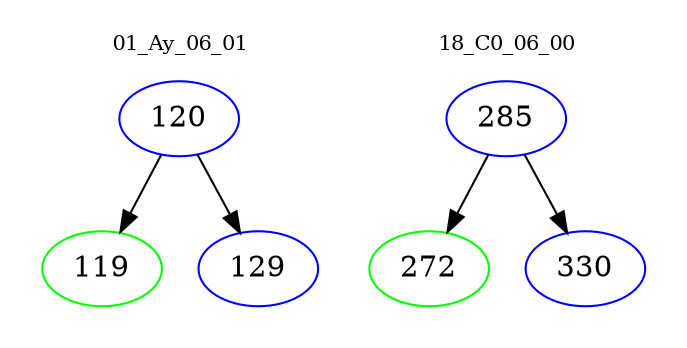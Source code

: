 digraph{
subgraph cluster_0 {
color = white
label = "01_Ay_06_01";
fontsize=10;
T0_120 [label="120", color="blue"]
T0_120 -> T0_119 [color="black"]
T0_119 [label="119", color="green"]
T0_120 -> T0_129 [color="black"]
T0_129 [label="129", color="blue"]
}
subgraph cluster_1 {
color = white
label = "18_C0_06_00";
fontsize=10;
T1_285 [label="285", color="blue"]
T1_285 -> T1_272 [color="black"]
T1_272 [label="272", color="green"]
T1_285 -> T1_330 [color="black"]
T1_330 [label="330", color="blue"]
}
}
